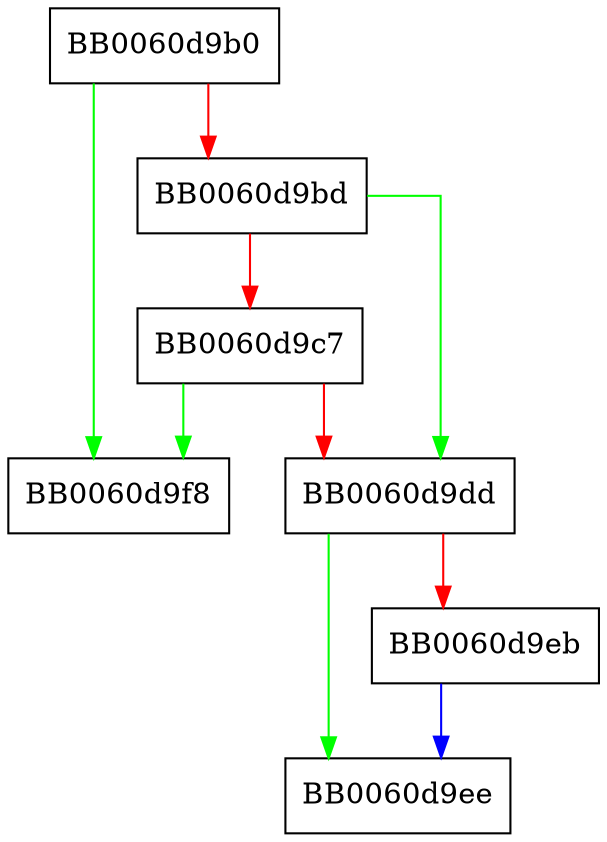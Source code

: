 digraph OBJ_nid2sn {
  node [shape="box"];
  graph [splines=ortho];
  BB0060d9b0 -> BB0060d9f8 [color="green"];
  BB0060d9b0 -> BB0060d9bd [color="red"];
  BB0060d9bd -> BB0060d9dd [color="green"];
  BB0060d9bd -> BB0060d9c7 [color="red"];
  BB0060d9c7 -> BB0060d9f8 [color="green"];
  BB0060d9c7 -> BB0060d9dd [color="red"];
  BB0060d9dd -> BB0060d9ee [color="green"];
  BB0060d9dd -> BB0060d9eb [color="red"];
  BB0060d9eb -> BB0060d9ee [color="blue"];
}